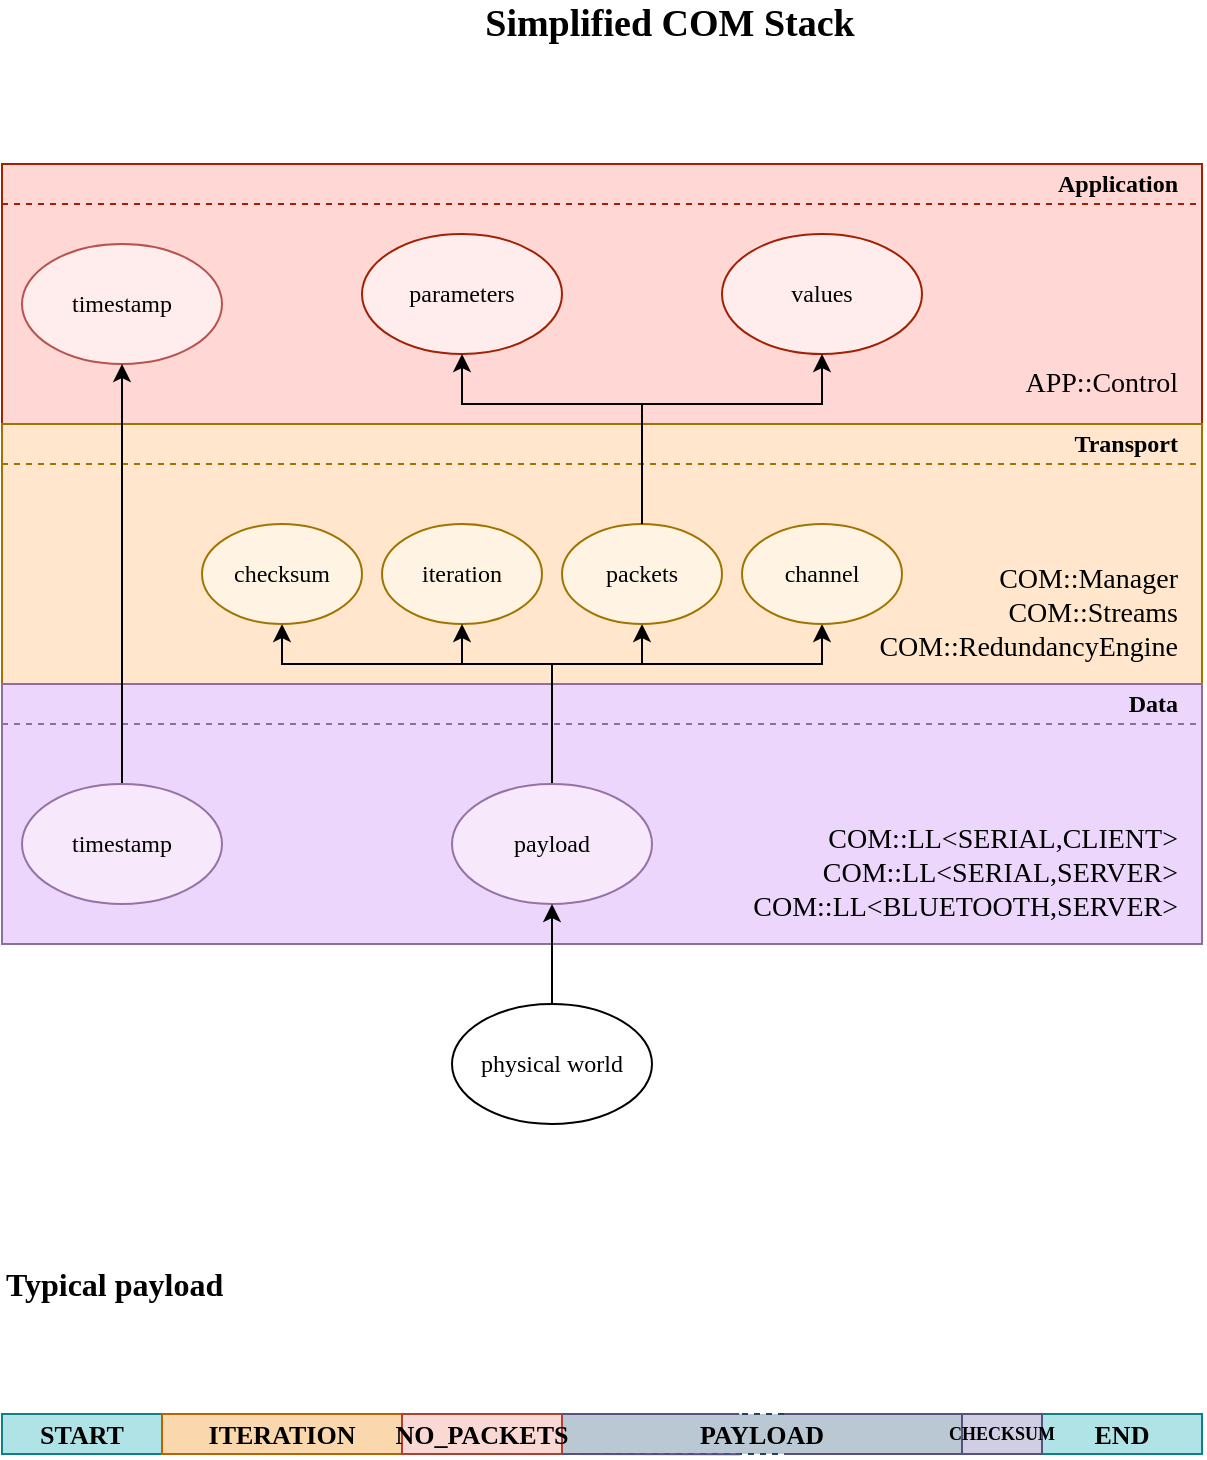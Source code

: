 <mxfile version="13.4.0" type="device"><diagram id="9EOOe-xVtgeUKb_HwiS9" name="Page-1"><mxGraphModel dx="526" dy="616" grid="1" gridSize="10" guides="1" tooltips="1" connect="1" arrows="1" fold="1" page="1" pageScale="1" pageWidth="827" pageHeight="1169" math="0" shadow="0"><root><mxCell id="0"/><mxCell id="1" parent="0"/><mxCell id="sI33cNARqvff0G65aEMA-21" value="PAYLOAD" style="rounded=0;whiteSpace=wrap;html=1;strokeColor=#23445d;fillColor=#bac8d3;fontFamily=Consolas;fontSize=13;align=center;fontStyle=1;dashed=1;" parent="1" vertex="1"><mxGeometry x="360" y="745" width="200" height="20" as="geometry"/></mxCell><mxCell id="VDhJyJcpaOQBj6J8SeD1-39" value="" style="rounded=0;whiteSpace=wrap;html=1;fontFamily=Consolas;fontSize=14;align=right;fillColor=#FFD7D4;strokeColor=#A12102;" parent="1" vertex="1"><mxGeometry x="80" y="120" width="600" height="130" as="geometry"/></mxCell><mxCell id="VDhJyJcpaOQBj6J8SeD1-40" value="" style="endArrow=none;dashed=1;html=1;fontFamily=Consolas;fillColor=#f8cecc;strokeColor=#A12102;" parent="1" edge="1"><mxGeometry width="50" height="50" relative="1" as="geometry"><mxPoint x="80" y="120" as="sourcePoint"/><mxPoint x="680" y="120.0" as="targetPoint"/></mxGeometry></mxCell><mxCell id="VDhJyJcpaOQBj6J8SeD1-42" value="Application" style="text;html=1;strokeColor=none;fillColor=none;align=right;verticalAlign=middle;whiteSpace=wrap;rounded=0;fontFamily=Consolas;fontStyle=1" parent="1" vertex="1"><mxGeometry x="590" y="120" width="80" height="20" as="geometry"/></mxCell><mxCell id="VDhJyJcpaOQBj6J8SeD1-43" value="values" style="ellipse;whiteSpace=wrap;html=1;fontFamily=Consolas;strokeColor=#A12102;fillColor=#FFEDED;" parent="1" vertex="1"><mxGeometry x="440" y="155" width="100" height="60" as="geometry"/></mxCell><mxCell id="VDhJyJcpaOQBj6J8SeD1-44" value="timestamp" style="ellipse;whiteSpace=wrap;html=1;fontFamily=Consolas;strokeColor=#b85450;fillColor=#FFEDED;" parent="1" vertex="1"><mxGeometry x="90" y="160" width="100" height="60" as="geometry"/></mxCell><mxCell id="VDhJyJcpaOQBj6J8SeD1-45" value="APP::Control" style="text;html=1;strokeColor=none;fillColor=none;align=right;verticalAlign=middle;whiteSpace=wrap;rounded=0;fontFamily=Consolas;fontSize=14;" parent="1" vertex="1"><mxGeometry x="590" y="220" width="80" height="20" as="geometry"/></mxCell><mxCell id="VDhJyJcpaOQBj6J8SeD1-46" value="" style="endArrow=none;dashed=1;html=1;fontFamily=Consolas;fillColor=#f8cecc;strokeColor=#A12102;" parent="1" edge="1"><mxGeometry width="50" height="50" relative="1" as="geometry"><mxPoint x="80" y="140" as="sourcePoint"/><mxPoint x="680" y="140.0" as="targetPoint"/></mxGeometry></mxCell><mxCell id="VDhJyJcpaOQBj6J8SeD1-47" value="parameters" style="ellipse;whiteSpace=wrap;html=1;fontFamily=Consolas;strokeColor=#A12102;fillColor=#FFEDED;" parent="1" vertex="1"><mxGeometry x="260" y="155" width="100" height="60" as="geometry"/></mxCell><mxCell id="VDhJyJcpaOQBj6J8SeD1-48" value="" style="rounded=0;whiteSpace=wrap;html=1;fontFamily=Consolas;fontSize=14;align=right;fillColor=#ffe6cc;strokeColor=#A17400;" parent="1" vertex="1"><mxGeometry x="80" y="250" width="600" height="130" as="geometry"/></mxCell><mxCell id="VDhJyJcpaOQBj6J8SeD1-49" value="" style="endArrow=none;dashed=1;html=1;fontFamily=Consolas;fillColor=#d5e8d4;strokeColor=#A17400;" parent="1" edge="1"><mxGeometry width="50" height="50" relative="1" as="geometry"><mxPoint x="80" y="250" as="sourcePoint"/><mxPoint x="680" y="250.0" as="targetPoint"/></mxGeometry></mxCell><mxCell id="VDhJyJcpaOQBj6J8SeD1-50" value="" style="endArrow=none;dashed=1;html=1;fontFamily=Consolas;fillColor=#d5e8d4;strokeColor=#A17400;" parent="1" edge="1"><mxGeometry width="50" height="50" relative="1" as="geometry"><mxPoint x="80" y="270" as="sourcePoint"/><mxPoint x="680" y="270.0" as="targetPoint"/></mxGeometry></mxCell><mxCell id="VDhJyJcpaOQBj6J8SeD1-51" value="Transport" style="text;html=1;strokeColor=none;fillColor=none;align=right;verticalAlign=middle;whiteSpace=wrap;rounded=0;fontFamily=Consolas;fontStyle=1" parent="1" vertex="1"><mxGeometry x="630" y="250" width="40" height="20" as="geometry"/></mxCell><mxCell id="VDhJyJcpaOQBj6J8SeD1-54" value="COM::Manager&lt;br&gt;COM::Streams&lt;br&gt;COM::RedundancyEngine" style="text;html=1;strokeColor=none;fillColor=none;align=right;verticalAlign=middle;whiteSpace=wrap;rounded=0;fontFamily=Consolas;fontSize=14;" parent="1" vertex="1"><mxGeometry x="530" y="320" width="140" height="50" as="geometry"/></mxCell><mxCell id="VDhJyJcpaOQBj6J8SeD1-55" value="iteration" style="ellipse;whiteSpace=wrap;html=1;fontFamily=Consolas;fillColor=#FFF3E3;strokeColor=#A17400;" parent="1" vertex="1"><mxGeometry x="270" y="300" width="80" height="50" as="geometry"/></mxCell><mxCell id="VDhJyJcpaOQBj6J8SeD1-56" value="" style="rounded=0;whiteSpace=wrap;html=1;fontFamily=Consolas;fontSize=14;align=right;strokeColor=#8F6E9E;fillColor=#ECD6FC;" parent="1" vertex="1"><mxGeometry x="80" y="380" width="600" height="130" as="geometry"/></mxCell><mxCell id="sI33cNARqvff0G65aEMA-4" style="edgeStyle=orthogonalEdgeStyle;rounded=0;orthogonalLoop=1;jettySize=auto;html=1;exitX=0.5;exitY=0;exitDx=0;exitDy=0;entryX=0.5;entryY=1;entryDx=0;entryDy=0;" parent="1" source="VDhJyJcpaOQBj6J8SeD1-57" target="VDhJyJcpaOQBj6J8SeD1-55" edge="1"><mxGeometry relative="1" as="geometry"><Array as="points"><mxPoint x="355" y="370"/><mxPoint x="310" y="370"/></Array></mxGeometry></mxCell><mxCell id="sI33cNARqvff0G65aEMA-5" style="edgeStyle=orthogonalEdgeStyle;rounded=0;orthogonalLoop=1;jettySize=auto;html=1;exitX=0.5;exitY=0;exitDx=0;exitDy=0;entryX=0.5;entryY=1;entryDx=0;entryDy=0;" parent="1" source="VDhJyJcpaOQBj6J8SeD1-57" target="sI33cNARqvff0G65aEMA-1" edge="1"><mxGeometry relative="1" as="geometry"><Array as="points"><mxPoint x="355" y="370"/><mxPoint x="400" y="370"/></Array></mxGeometry></mxCell><mxCell id="sI33cNARqvff0G65aEMA-6" style="edgeStyle=orthogonalEdgeStyle;rounded=0;orthogonalLoop=1;jettySize=auto;html=1;exitX=0.5;exitY=0;exitDx=0;exitDy=0;entryX=0.5;entryY=1;entryDx=0;entryDy=0;" parent="1" source="VDhJyJcpaOQBj6J8SeD1-57" target="sI33cNARqvff0G65aEMA-2" edge="1"><mxGeometry relative="1" as="geometry"><Array as="points"><mxPoint x="355" y="370"/><mxPoint x="490" y="370"/></Array></mxGeometry></mxCell><mxCell id="sI33cNARqvff0G65aEMA-49" style="edgeStyle=orthogonalEdgeStyle;rounded=0;orthogonalLoop=1;jettySize=auto;html=1;exitX=0.5;exitY=0;exitDx=0;exitDy=0;entryX=0.5;entryY=1;entryDx=0;entryDy=0;fontFamily=Consolas;fontSize=9;" parent="1" source="VDhJyJcpaOQBj6J8SeD1-57" target="sI33cNARqvff0G65aEMA-48" edge="1"><mxGeometry relative="1" as="geometry"><Array as="points"><mxPoint x="355" y="370"/><mxPoint x="220" y="370"/></Array></mxGeometry></mxCell><mxCell id="VDhJyJcpaOQBj6J8SeD1-57" value="payload" style="ellipse;whiteSpace=wrap;html=1;fontFamily=Consolas;strokeColor=#9673a6;fillColor=#F7E8FC;" parent="1" vertex="1"><mxGeometry x="305" y="430" width="100" height="60" as="geometry"/></mxCell><mxCell id="VDhJyJcpaOQBj6J8SeD1-58" value="" style="endArrow=none;dashed=1;html=1;fontFamily=Consolas;fillColor=#dae8fc;strokeColor=#8F6E9E;" parent="1" edge="1"><mxGeometry width="50" height="50" relative="1" as="geometry"><mxPoint x="80" y="400" as="sourcePoint"/><mxPoint x="680" y="400.0" as="targetPoint"/></mxGeometry></mxCell><mxCell id="VDhJyJcpaOQBj6J8SeD1-60" value="" style="endArrow=none;dashed=1;html=1;fontFamily=Consolas;fillColor=#dae8fc;strokeColor=#8F6E9E;" parent="1" edge="1"><mxGeometry width="50" height="50" relative="1" as="geometry"><mxPoint x="80" y="380" as="sourcePoint"/><mxPoint x="680" y="380.0" as="targetPoint"/></mxGeometry></mxCell><mxCell id="VDhJyJcpaOQBj6J8SeD1-61" value="Data" style="text;html=1;strokeColor=none;fillColor=none;align=right;verticalAlign=middle;whiteSpace=wrap;rounded=0;fontFamily=Consolas;fontStyle=1" parent="1" vertex="1"><mxGeometry x="630" y="380" width="40" height="20" as="geometry"/></mxCell><mxCell id="VDhJyJcpaOQBj6J8SeD1-72" value="Simplified COM Stack" style="text;html=1;strokeColor=none;fillColor=none;align=center;verticalAlign=middle;whiteSpace=wrap;rounded=0;fontFamily=Consolas;fontSize=19;fontStyle=1" parent="1" vertex="1"><mxGeometry x="298" y="40" width="232" height="20" as="geometry"/></mxCell><mxCell id="sI33cNARqvff0G65aEMA-1" value="packets" style="ellipse;whiteSpace=wrap;html=1;fontFamily=Consolas;fillColor=#FFF3E3;strokeColor=#A17400;" parent="1" vertex="1"><mxGeometry x="360" y="300" width="80" height="50" as="geometry"/></mxCell><mxCell id="sI33cNARqvff0G65aEMA-7" style="edgeStyle=orthogonalEdgeStyle;rounded=0;orthogonalLoop=1;jettySize=auto;html=1;exitX=0.5;exitY=0;exitDx=0;exitDy=0;entryX=0.5;entryY=1;entryDx=0;entryDy=0;" parent="1" source="sI33cNARqvff0G65aEMA-1" target="VDhJyJcpaOQBj6J8SeD1-43" edge="1"><mxGeometry relative="1" as="geometry"><Array as="points"><mxPoint x="400" y="240"/><mxPoint x="490" y="240"/></Array></mxGeometry></mxCell><mxCell id="sI33cNARqvff0G65aEMA-11" style="edgeStyle=orthogonalEdgeStyle;rounded=0;orthogonalLoop=1;jettySize=auto;html=1;exitX=0.5;exitY=0;exitDx=0;exitDy=0;entryX=0.5;entryY=1;entryDx=0;entryDy=0;" parent="1" source="sI33cNARqvff0G65aEMA-1" target="VDhJyJcpaOQBj6J8SeD1-47" edge="1"><mxGeometry relative="1" as="geometry"><Array as="points"><mxPoint x="400" y="240"/><mxPoint x="310" y="240"/></Array></mxGeometry></mxCell><mxCell id="sI33cNARqvff0G65aEMA-2" value="channel" style="ellipse;whiteSpace=wrap;html=1;fontFamily=Consolas;fillColor=#FFF3E3;strokeColor=#A17400;" parent="1" vertex="1"><mxGeometry x="450" y="300" width="80" height="50" as="geometry"/></mxCell><mxCell id="sI33cNARqvff0G65aEMA-8" value="COM::LL&amp;lt;SERIAL,CLIENT&amp;gt;&lt;br&gt;COM::LL&amp;lt;SERIAL,SERVER&amp;gt;&lt;br&gt;COM::LL&amp;lt;BLUETOOTH,SERVER&amp;gt;" style="text;html=1;strokeColor=none;fillColor=none;align=right;verticalAlign=middle;whiteSpace=wrap;rounded=0;fontFamily=Consolas;fontSize=14;" parent="1" vertex="1"><mxGeometry x="460" y="450" width="210" height="50" as="geometry"/></mxCell><mxCell id="sI085-kBAMrf6Jhq93iz-1" style="edgeStyle=orthogonalEdgeStyle;rounded=0;orthogonalLoop=1;jettySize=auto;html=1;exitX=0.5;exitY=0;exitDx=0;exitDy=0;entryX=0.5;entryY=1;entryDx=0;entryDy=0;fontSize=8;" parent="1" source="sI33cNARqvff0G65aEMA-13" target="VDhJyJcpaOQBj6J8SeD1-44" edge="1"><mxGeometry relative="1" as="geometry"/></mxCell><mxCell id="sI33cNARqvff0G65aEMA-13" value="timestamp" style="ellipse;whiteSpace=wrap;html=1;fontFamily=Consolas;strokeColor=#9673a6;fillColor=#F7E8FC;" parent="1" vertex="1"><mxGeometry x="90" y="430" width="100" height="60" as="geometry"/></mxCell><mxCell id="sI33cNARqvff0G65aEMA-15" value="Typical payload" style="text;html=1;strokeColor=none;fillColor=none;align=left;verticalAlign=middle;whiteSpace=wrap;rounded=0;fontFamily=Consolas;fontStyle=1;fontSize=16;" parent="1" vertex="1"><mxGeometry x="80" y="670" width="150" height="20" as="geometry"/></mxCell><mxCell id="sI33cNARqvff0G65aEMA-17" value="START" style="rounded=0;whiteSpace=wrap;html=1;strokeColor=#0e8088;fillColor=#b0e3e6;fontFamily=Consolas;fontSize=13;align=center;fontStyle=1" parent="1" vertex="1"><mxGeometry x="80" y="745" width="80" height="20" as="geometry"/></mxCell><mxCell id="sI33cNARqvff0G65aEMA-18" value="END" style="rounded=0;whiteSpace=wrap;html=1;strokeColor=#0e8088;fillColor=#b0e3e6;fontFamily=Consolas;fontSize=13;align=center;fontStyle=1" parent="1" vertex="1"><mxGeometry x="600" y="745" width="80" height="20" as="geometry"/></mxCell><mxCell id="sI33cNARqvff0G65aEMA-19" value="ITERATION" style="rounded=0;whiteSpace=wrap;html=1;strokeColor=#b46504;fillColor=#fad7ac;fontFamily=Consolas;fontSize=13;align=center;fontStyle=1" parent="1" vertex="1"><mxGeometry x="160" y="745" width="120" height="20" as="geometry"/></mxCell><mxCell id="sI33cNARqvff0G65aEMA-20" value="NO_PACKETS" style="rounded=0;whiteSpace=wrap;html=1;strokeColor=#ae4132;fillColor=#fad9d5;fontFamily=Consolas;fontSize=13;align=center;fontStyle=1" parent="1" vertex="1"><mxGeometry x="280" y="745" width="80" height="20" as="geometry"/></mxCell><mxCell id="sI33cNARqvff0G65aEMA-24" value="" style="endArrow=none;html=1;fontFamily=Consolas;fontSize=13;strokeColor=#56517E;exitX=1;exitY=1;exitDx=0;exitDy=0;entryX=0.446;entryY=1.005;entryDx=0;entryDy=0;entryPerimeter=0;" parent="1" source="sI33cNARqvff0G65aEMA-20" target="sI33cNARqvff0G65aEMA-21" edge="1"><mxGeometry width="50" height="50" relative="1" as="geometry"><mxPoint x="380" y="805" as="sourcePoint"/><mxPoint x="530" y="775" as="targetPoint"/></mxGeometry></mxCell><mxCell id="sI33cNARqvff0G65aEMA-26" value="" style="endArrow=none;html=1;fontFamily=Consolas;fontSize=13;strokeColor=#56517E;exitX=0;exitY=0;exitDx=0;exitDy=0;entryX=0.555;entryY=-0.003;entryDx=0;entryDy=0;entryPerimeter=0;" parent="1" source="sI33cNARqvff0G65aEMA-32" target="sI33cNARqvff0G65aEMA-21" edge="1"><mxGeometry width="50" height="50" relative="1" as="geometry"><mxPoint x="360" y="745" as="sourcePoint"/><mxPoint x="580" y="775" as="targetPoint"/></mxGeometry></mxCell><mxCell id="sI33cNARqvff0G65aEMA-27" value="" style="endArrow=none;html=1;fontFamily=Consolas;fontSize=13;strokeColor=#56517E;exitX=0;exitY=1;exitDx=0;exitDy=0;entryX=0.555;entryY=0.999;entryDx=0;entryDy=0;entryPerimeter=0;" parent="1" source="sI33cNARqvff0G65aEMA-32" target="sI33cNARqvff0G65aEMA-21" edge="1"><mxGeometry width="50" height="50" relative="1" as="geometry"><mxPoint x="360" y="745" as="sourcePoint"/><mxPoint x="559" y="775" as="targetPoint"/></mxGeometry></mxCell><mxCell id="sI33cNARqvff0G65aEMA-28" value="" style="endArrow=none;html=1;fontFamily=Consolas;fontSize=13;strokeColor=#56517E;entryX=1;entryY=0;entryDx=0;entryDy=0;exitX=0.443;exitY=0.003;exitDx=0;exitDy=0;exitPerimeter=0;" parent="1" source="sI33cNARqvff0G65aEMA-21" target="sI33cNARqvff0G65aEMA-20" edge="1"><mxGeometry width="50" height="50" relative="1" as="geometry"><mxPoint x="530" y="735" as="sourcePoint"/><mxPoint x="580" y="775" as="targetPoint"/></mxGeometry></mxCell><mxCell id="sI33cNARqvff0G65aEMA-32" value="CHECKSUM" style="rounded=0;whiteSpace=wrap;html=1;strokeColor=#56517e;fillColor=#d0cee2;fontFamily=Consolas;fontSize=9;align=center;fontStyle=1" parent="1" vertex="1"><mxGeometry x="560" y="745" width="40" height="20" as="geometry"/></mxCell><mxCell id="sI33cNARqvff0G65aEMA-48" value="checksum" style="ellipse;whiteSpace=wrap;html=1;fontFamily=Consolas;fillColor=#FFF3E3;strokeColor=#A17400;" parent="1" vertex="1"><mxGeometry x="180" y="300" width="80" height="50" as="geometry"/></mxCell><mxCell id="sI085-kBAMrf6Jhq93iz-3" style="edgeStyle=orthogonalEdgeStyle;rounded=0;orthogonalLoop=1;jettySize=auto;html=1;entryX=0.5;entryY=1;entryDx=0;entryDy=0;fontSize=8;" parent="1" source="sI085-kBAMrf6Jhq93iz-2" target="VDhJyJcpaOQBj6J8SeD1-57" edge="1"><mxGeometry relative="1" as="geometry"/></mxCell><mxCell id="sI085-kBAMrf6Jhq93iz-2" value="physical world" style="ellipse;whiteSpace=wrap;html=1;fontFamily=Consolas;" parent="1" vertex="1"><mxGeometry x="305" y="540" width="100" height="60" as="geometry"/></mxCell></root></mxGraphModel></diagram></mxfile>